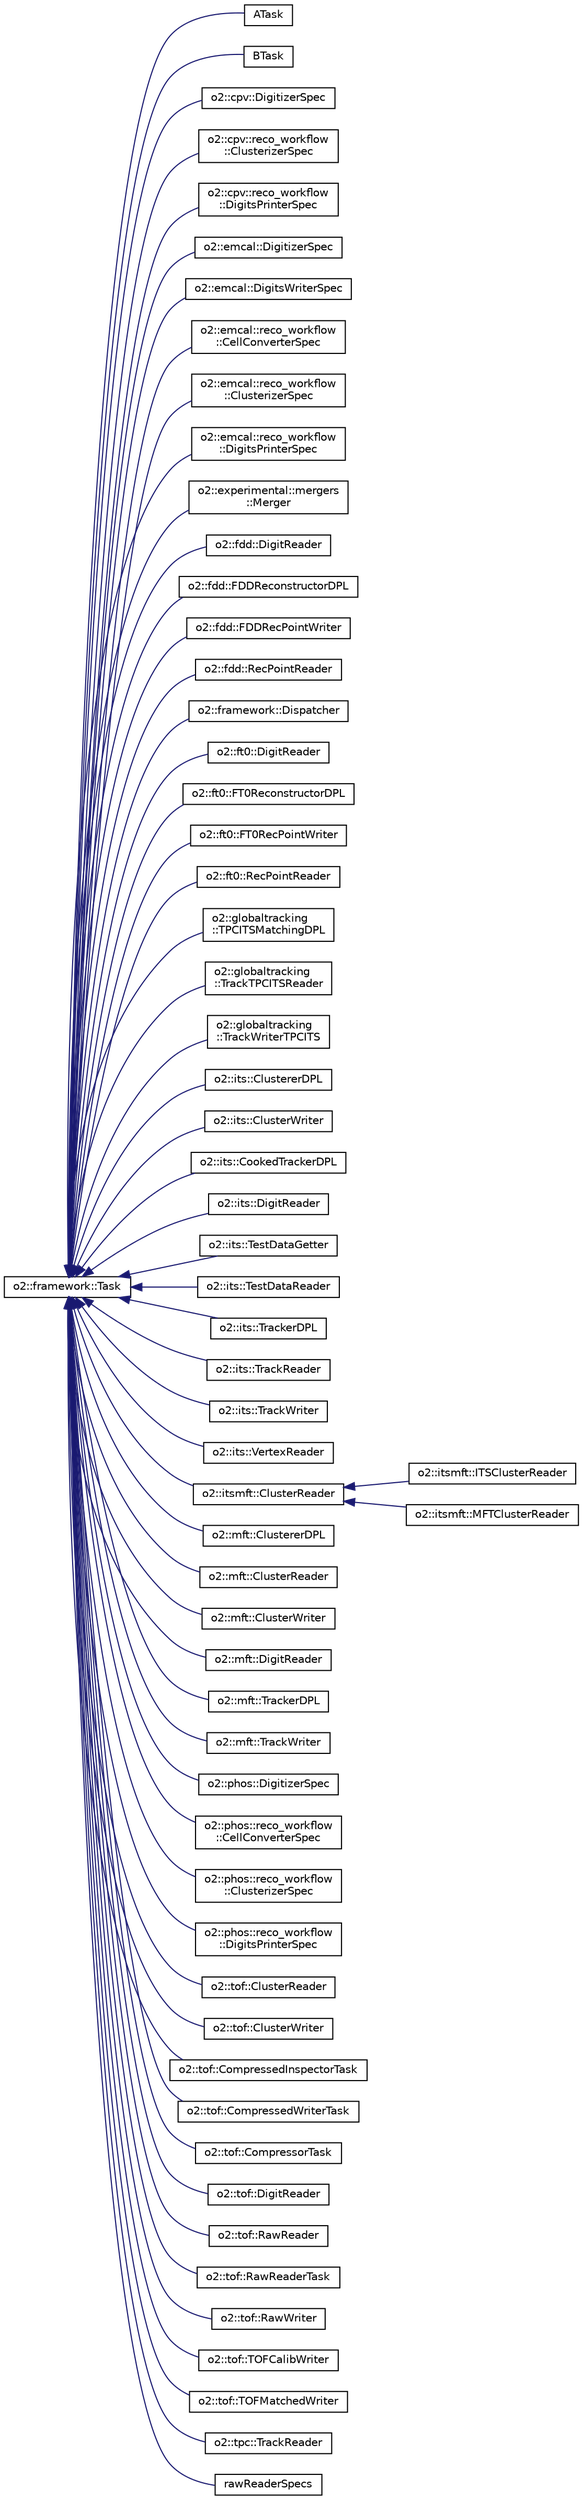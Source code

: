 digraph "Graphical Class Hierarchy"
{
 // INTERACTIVE_SVG=YES
  bgcolor="transparent";
  edge [fontname="Helvetica",fontsize="10",labelfontname="Helvetica",labelfontsize="10"];
  node [fontname="Helvetica",fontsize="10",shape=record];
  rankdir="LR";
  Node0 [label="o2::framework::Task",height=0.2,width=0.4,color="black",URL="$de/dac/classo2_1_1framework_1_1Task.html"];
  Node0 -> Node1 [dir="back",color="midnightblue",fontsize="10",style="solid",fontname="Helvetica"];
  Node1 [label="ATask",height=0.2,width=0.4,color="black",URL="$d8/d0d/structATask.html"];
  Node0 -> Node2 [dir="back",color="midnightblue",fontsize="10",style="solid",fontname="Helvetica"];
  Node2 [label="BTask",height=0.2,width=0.4,color="black",URL="$d2/d10/structBTask.html"];
  Node0 -> Node3 [dir="back",color="midnightblue",fontsize="10",style="solid",fontname="Helvetica"];
  Node3 [label="o2::cpv::DigitizerSpec",height=0.2,width=0.4,color="black",URL="$d2/d9d/classo2_1_1cpv_1_1DigitizerSpec.html",tooltip="Task for CPV digitization in the data processing layer. "];
  Node0 -> Node4 [dir="back",color="midnightblue",fontsize="10",style="solid",fontname="Helvetica"];
  Node4 [label="o2::cpv::reco_workflow\l::ClusterizerSpec",height=0.2,width=0.4,color="black",URL="$d9/dea/classo2_1_1cpv_1_1reco__workflow_1_1ClusterizerSpec.html",tooltip="Clusterizer task for CPV digits. "];
  Node0 -> Node5 [dir="back",color="midnightblue",fontsize="10",style="solid",fontname="Helvetica"];
  Node5 [label="o2::cpv::reco_workflow\l::DigitsPrinterSpec",height=0.2,width=0.4,color="black",URL="$d8/d5f/classo2_1_1cpv_1_1reco__workflow_1_1DigitsPrinterSpec.html",tooltip="Example task for CPV digits monitoring. "];
  Node0 -> Node6 [dir="back",color="midnightblue",fontsize="10",style="solid",fontname="Helvetica"];
  Node6 [label="o2::emcal::DigitizerSpec",height=0.2,width=0.4,color="black",URL="$df/d27/classo2_1_1emcal_1_1DigitizerSpec.html",tooltip="Create new digitizer spec. "];
  Node0 -> Node7 [dir="back",color="midnightblue",fontsize="10",style="solid",fontname="Helvetica"];
  Node7 [label="o2::emcal::DigitsWriterSpec",height=0.2,width=0.4,color="black",URL="$dc/dc7/classo2_1_1emcal_1_1DigitsWriterSpec.html",tooltip="Task for EMCAL digits writer within the data processing layer. "];
  Node0 -> Node8 [dir="back",color="midnightblue",fontsize="10",style="solid",fontname="Helvetica"];
  Node8 [label="o2::emcal::reco_workflow\l::CellConverterSpec",height=0.2,width=0.4,color="black",URL="$d1/d1b/classo2_1_1emcal_1_1reco__workflow_1_1CellConverterSpec.html",tooltip="Coverter task for EMCAL digits to EMCAL cells. "];
  Node0 -> Node9 [dir="back",color="midnightblue",fontsize="10",style="solid",fontname="Helvetica"];
  Node9 [label="o2::emcal::reco_workflow\l::ClusterizerSpec",height=0.2,width=0.4,color="black",URL="$d2/d53/classo2_1_1emcal_1_1reco__workflow_1_1ClusterizerSpec.html",tooltip="Clusterizer task for EMCAL digits. "];
  Node0 -> Node10 [dir="back",color="midnightblue",fontsize="10",style="solid",fontname="Helvetica"];
  Node10 [label="o2::emcal::reco_workflow\l::DigitsPrinterSpec",height=0.2,width=0.4,color="black",URL="$d0/d1c/classo2_1_1emcal_1_1reco__workflow_1_1DigitsPrinterSpec.html",tooltip="Example task for EMCAL digits monitoring. "];
  Node0 -> Node11 [dir="back",color="midnightblue",fontsize="10",style="solid",fontname="Helvetica"];
  Node11 [label="o2::experimental::mergers\l::Merger",height=0.2,width=0.4,color="black",URL="$db/daa/classo2_1_1experimental_1_1mergers_1_1Merger.html",tooltip="Merger data processor class. "];
  Node0 -> Node12 [dir="back",color="midnightblue",fontsize="10",style="solid",fontname="Helvetica"];
  Node12 [label="o2::fdd::DigitReader",height=0.2,width=0.4,color="black",URL="$df/d93/classo2_1_1fdd_1_1DigitReader.html"];
  Node0 -> Node13 [dir="back",color="midnightblue",fontsize="10",style="solid",fontname="Helvetica"];
  Node13 [label="o2::fdd::FDDReconstructorDPL",height=0.2,width=0.4,color="black",URL="$d5/d80/classo2_1_1fdd_1_1FDDReconstructorDPL.html"];
  Node0 -> Node14 [dir="back",color="midnightblue",fontsize="10",style="solid",fontname="Helvetica"];
  Node14 [label="o2::fdd::FDDRecPointWriter",height=0.2,width=0.4,color="black",URL="$df/d6d/classo2_1_1fdd_1_1FDDRecPointWriter.html"];
  Node0 -> Node15 [dir="back",color="midnightblue",fontsize="10",style="solid",fontname="Helvetica"];
  Node15 [label="o2::fdd::RecPointReader",height=0.2,width=0.4,color="black",URL="$d8/dc0/classo2_1_1fdd_1_1RecPointReader.html"];
  Node0 -> Node16 [dir="back",color="midnightblue",fontsize="10",style="solid",fontname="Helvetica"];
  Node16 [label="o2::framework::Dispatcher",height=0.2,width=0.4,color="black",URL="$d8/d30/classo2_1_1framework_1_1Dispatcher.html"];
  Node0 -> Node17 [dir="back",color="midnightblue",fontsize="10",style="solid",fontname="Helvetica"];
  Node17 [label="o2::ft0::DigitReader",height=0.2,width=0.4,color="black",URL="$d0/dc7/classo2_1_1ft0_1_1DigitReader.html"];
  Node0 -> Node18 [dir="back",color="midnightblue",fontsize="10",style="solid",fontname="Helvetica"];
  Node18 [label="o2::ft0::FT0ReconstructorDPL",height=0.2,width=0.4,color="black",URL="$d7/d4b/classo2_1_1ft0_1_1FT0ReconstructorDPL.html"];
  Node0 -> Node19 [dir="back",color="midnightblue",fontsize="10",style="solid",fontname="Helvetica"];
  Node19 [label="o2::ft0::FT0RecPointWriter",height=0.2,width=0.4,color="black",URL="$d5/de8/classo2_1_1ft0_1_1FT0RecPointWriter.html"];
  Node0 -> Node20 [dir="back",color="midnightblue",fontsize="10",style="solid",fontname="Helvetica"];
  Node20 [label="o2::ft0::RecPointReader",height=0.2,width=0.4,color="black",URL="$dd/dea/classo2_1_1ft0_1_1RecPointReader.html"];
  Node0 -> Node21 [dir="back",color="midnightblue",fontsize="10",style="solid",fontname="Helvetica"];
  Node21 [label="o2::globaltracking\l::TPCITSMatchingDPL",height=0.2,width=0.4,color="black",URL="$da/d84/classo2_1_1globaltracking_1_1TPCITSMatchingDPL.html"];
  Node0 -> Node22 [dir="back",color="midnightblue",fontsize="10",style="solid",fontname="Helvetica"];
  Node22 [label="o2::globaltracking\l::TrackTPCITSReader",height=0.2,width=0.4,color="black",URL="$d1/dd4/classo2_1_1globaltracking_1_1TrackTPCITSReader.html"];
  Node0 -> Node23 [dir="back",color="midnightblue",fontsize="10",style="solid",fontname="Helvetica"];
  Node23 [label="o2::globaltracking\l::TrackWriterTPCITS",height=0.2,width=0.4,color="black",URL="$db/dcc/classo2_1_1globaltracking_1_1TrackWriterTPCITS.html"];
  Node0 -> Node24 [dir="back",color="midnightblue",fontsize="10",style="solid",fontname="Helvetica"];
  Node24 [label="o2::its::ClustererDPL",height=0.2,width=0.4,color="black",URL="$d7/dd0/classo2_1_1its_1_1ClustererDPL.html"];
  Node0 -> Node25 [dir="back",color="midnightblue",fontsize="10",style="solid",fontname="Helvetica"];
  Node25 [label="o2::its::ClusterWriter",height=0.2,width=0.4,color="black",URL="$d2/d50/classo2_1_1its_1_1ClusterWriter.html"];
  Node0 -> Node26 [dir="back",color="midnightblue",fontsize="10",style="solid",fontname="Helvetica"];
  Node26 [label="o2::its::CookedTrackerDPL",height=0.2,width=0.4,color="black",URL="$d2/d11/classo2_1_1its_1_1CookedTrackerDPL.html"];
  Node0 -> Node27 [dir="back",color="midnightblue",fontsize="10",style="solid",fontname="Helvetica"];
  Node27 [label="o2::its::DigitReader",height=0.2,width=0.4,color="black",URL="$d1/d0b/classo2_1_1its_1_1DigitReader.html"];
  Node0 -> Node28 [dir="back",color="midnightblue",fontsize="10",style="solid",fontname="Helvetica"];
  Node28 [label="o2::its::TestDataGetter",height=0.2,width=0.4,color="black",URL="$d0/d46/classo2_1_1its_1_1TestDataGetter.html"];
  Node0 -> Node29 [dir="back",color="midnightblue",fontsize="10",style="solid",fontname="Helvetica"];
  Node29 [label="o2::its::TestDataReader",height=0.2,width=0.4,color="black",URL="$db/d7e/classo2_1_1its_1_1TestDataReader.html"];
  Node0 -> Node30 [dir="back",color="midnightblue",fontsize="10",style="solid",fontname="Helvetica"];
  Node30 [label="o2::its::TrackerDPL",height=0.2,width=0.4,color="black",URL="$d6/d54/classo2_1_1its_1_1TrackerDPL.html"];
  Node0 -> Node31 [dir="back",color="midnightblue",fontsize="10",style="solid",fontname="Helvetica"];
  Node31 [label="o2::its::TrackReader",height=0.2,width=0.4,color="black",URL="$d2/d07/classo2_1_1its_1_1TrackReader.html"];
  Node0 -> Node32 [dir="back",color="midnightblue",fontsize="10",style="solid",fontname="Helvetica"];
  Node32 [label="o2::its::TrackWriter",height=0.2,width=0.4,color="black",URL="$d8/d28/classo2_1_1its_1_1TrackWriter.html"];
  Node0 -> Node33 [dir="back",color="midnightblue",fontsize="10",style="solid",fontname="Helvetica"];
  Node33 [label="o2::its::VertexReader",height=0.2,width=0.4,color="black",URL="$d6/da1/classo2_1_1its_1_1VertexReader.html"];
  Node0 -> Node34 [dir="back",color="midnightblue",fontsize="10",style="solid",fontname="Helvetica"];
  Node34 [label="o2::itsmft::ClusterReader",height=0.2,width=0.4,color="black",URL="$d1/dc3/classo2_1_1itsmft_1_1ClusterReader.html"];
  Node34 -> Node35 [dir="back",color="midnightblue",fontsize="10",style="solid",fontname="Helvetica"];
  Node35 [label="o2::itsmft::ITSClusterReader",height=0.2,width=0.4,color="black",URL="$d9/d77/classo2_1_1itsmft_1_1ITSClusterReader.html"];
  Node34 -> Node36 [dir="back",color="midnightblue",fontsize="10",style="solid",fontname="Helvetica"];
  Node36 [label="o2::itsmft::MFTClusterReader",height=0.2,width=0.4,color="black",URL="$d5/dce/classo2_1_1itsmft_1_1MFTClusterReader.html"];
  Node0 -> Node37 [dir="back",color="midnightblue",fontsize="10",style="solid",fontname="Helvetica"];
  Node37 [label="o2::mft::ClustererDPL",height=0.2,width=0.4,color="black",URL="$d6/d47/classo2_1_1mft_1_1ClustererDPL.html"];
  Node0 -> Node38 [dir="back",color="midnightblue",fontsize="10",style="solid",fontname="Helvetica"];
  Node38 [label="o2::mft::ClusterReader",height=0.2,width=0.4,color="black",URL="$d1/d6e/classo2_1_1mft_1_1ClusterReader.html"];
  Node0 -> Node39 [dir="back",color="midnightblue",fontsize="10",style="solid",fontname="Helvetica"];
  Node39 [label="o2::mft::ClusterWriter",height=0.2,width=0.4,color="black",URL="$db/d55/classo2_1_1mft_1_1ClusterWriter.html"];
  Node0 -> Node40 [dir="back",color="midnightblue",fontsize="10",style="solid",fontname="Helvetica"];
  Node40 [label="o2::mft::DigitReader",height=0.2,width=0.4,color="black",URL="$de/dae/classo2_1_1mft_1_1DigitReader.html"];
  Node0 -> Node41 [dir="back",color="midnightblue",fontsize="10",style="solid",fontname="Helvetica"];
  Node41 [label="o2::mft::TrackerDPL",height=0.2,width=0.4,color="black",URL="$da/d42/classo2_1_1mft_1_1TrackerDPL.html"];
  Node0 -> Node42 [dir="back",color="midnightblue",fontsize="10",style="solid",fontname="Helvetica"];
  Node42 [label="o2::mft::TrackWriter",height=0.2,width=0.4,color="black",URL="$d8/d41/classo2_1_1mft_1_1TrackWriter.html"];
  Node0 -> Node43 [dir="back",color="midnightblue",fontsize="10",style="solid",fontname="Helvetica"];
  Node43 [label="o2::phos::DigitizerSpec",height=0.2,width=0.4,color="black",URL="$d7/de6/classo2_1_1phos_1_1DigitizerSpec.html",tooltip="Task for PHOS digitization in the data processing layer. "];
  Node0 -> Node44 [dir="back",color="midnightblue",fontsize="10",style="solid",fontname="Helvetica"];
  Node44 [label="o2::phos::reco_workflow\l::CellConverterSpec",height=0.2,width=0.4,color="black",URL="$d1/d85/classo2_1_1phos_1_1reco__workflow_1_1CellConverterSpec.html",tooltip="Coverter task for PHOS digits to AOD PHOS cells. "];
  Node0 -> Node45 [dir="back",color="midnightblue",fontsize="10",style="solid",fontname="Helvetica"];
  Node45 [label="o2::phos::reco_workflow\l::ClusterizerSpec",height=0.2,width=0.4,color="black",URL="$d4/d5f/classo2_1_1phos_1_1reco__workflow_1_1ClusterizerSpec.html",tooltip="Clusterizer task for PHOS digits. "];
  Node0 -> Node46 [dir="back",color="midnightblue",fontsize="10",style="solid",fontname="Helvetica"];
  Node46 [label="o2::phos::reco_workflow\l::DigitsPrinterSpec",height=0.2,width=0.4,color="black",URL="$d1/d97/classo2_1_1phos_1_1reco__workflow_1_1DigitsPrinterSpec.html",tooltip="Example task for PHOS digits monitoring. "];
  Node0 -> Node47 [dir="back",color="midnightblue",fontsize="10",style="solid",fontname="Helvetica"];
  Node47 [label="o2::tof::ClusterReader",height=0.2,width=0.4,color="black",URL="$d2/db5/classo2_1_1tof_1_1ClusterReader.html"];
  Node0 -> Node48 [dir="back",color="midnightblue",fontsize="10",style="solid",fontname="Helvetica"];
  Node48 [label="o2::tof::ClusterWriter",height=0.2,width=0.4,color="black",URL="$d0/d73/classo2_1_1tof_1_1ClusterWriter.html"];
  Node0 -> Node49 [dir="back",color="midnightblue",fontsize="10",style="solid",fontname="Helvetica"];
  Node49 [label="o2::tof::CompressedInspectorTask",height=0.2,width=0.4,color="black",URL="$db/db0/classo2_1_1tof_1_1CompressedInspectorTask.html"];
  Node0 -> Node50 [dir="back",color="midnightblue",fontsize="10",style="solid",fontname="Helvetica"];
  Node50 [label="o2::tof::CompressedWriterTask",height=0.2,width=0.4,color="black",URL="$d1/d43/classo2_1_1tof_1_1CompressedWriterTask.html"];
  Node0 -> Node51 [dir="back",color="midnightblue",fontsize="10",style="solid",fontname="Helvetica"];
  Node51 [label="o2::tof::CompressorTask",height=0.2,width=0.4,color="black",URL="$d2/d8a/classo2_1_1tof_1_1CompressorTask.html"];
  Node0 -> Node52 [dir="back",color="midnightblue",fontsize="10",style="solid",fontname="Helvetica"];
  Node52 [label="o2::tof::DigitReader",height=0.2,width=0.4,color="black",URL="$d9/d97/classo2_1_1tof_1_1DigitReader.html"];
  Node0 -> Node53 [dir="back",color="midnightblue",fontsize="10",style="solid",fontname="Helvetica"];
  Node53 [label="o2::tof::RawReader",height=0.2,width=0.4,color="black",URL="$de/db6/classo2_1_1tof_1_1RawReader.html"];
  Node0 -> Node54 [dir="back",color="midnightblue",fontsize="10",style="solid",fontname="Helvetica"];
  Node54 [label="o2::tof::RawReaderTask",height=0.2,width=0.4,color="black",URL="$db/dac/classo2_1_1tof_1_1RawReaderTask.html"];
  Node0 -> Node55 [dir="back",color="midnightblue",fontsize="10",style="solid",fontname="Helvetica"];
  Node55 [label="o2::tof::RawWriter",height=0.2,width=0.4,color="black",URL="$d2/dbc/classo2_1_1tof_1_1RawWriter.html"];
  Node0 -> Node56 [dir="back",color="midnightblue",fontsize="10",style="solid",fontname="Helvetica"];
  Node56 [label="o2::tof::TOFCalibWriter",height=0.2,width=0.4,color="black",URL="$de/dd3/classo2_1_1tof_1_1TOFCalibWriter.html"];
  Node0 -> Node57 [dir="back",color="midnightblue",fontsize="10",style="solid",fontname="Helvetica"];
  Node57 [label="o2::tof::TOFMatchedWriter",height=0.2,width=0.4,color="black",URL="$d3/d1d/classo2_1_1tof_1_1TOFMatchedWriter.html"];
  Node0 -> Node58 [dir="back",color="midnightblue",fontsize="10",style="solid",fontname="Helvetica"];
  Node58 [label="o2::tpc::TrackReader",height=0.2,width=0.4,color="black",URL="$d1/d90/classo2_1_1tpc_1_1TrackReader.html",tooltip="< DPL device to read and send the TPC tracks (+MC) info "];
  Node0 -> Node59 [dir="back",color="midnightblue",fontsize="10",style="solid",fontname="Helvetica"];
  Node59 [label="rawReaderSpecs",height=0.2,width=0.4,color="black",URL="$dc/d6a/classrawReaderSpecs.html"];
}
